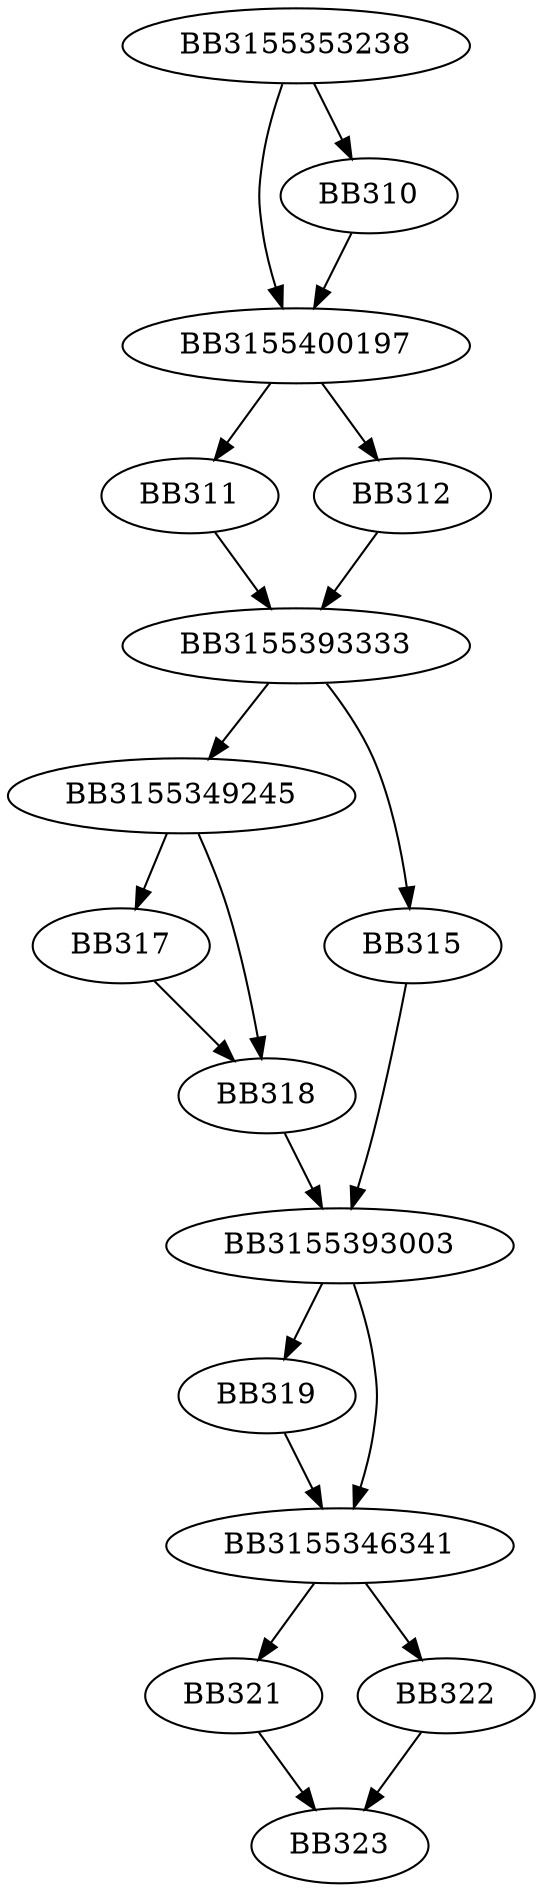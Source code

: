 digraph G{
	BB3155353238->BB3155400197;
	BB3155353238->BB310;
	BB310->BB3155400197;
	BB3155400197->BB311;
	BB3155400197->BB312;
	BB311->BB3155393333;
	BB312->BB3155393333;
	BB3155393333->BB3155349245;
	BB3155393333->BB315;
	BB315->BB3155393003;
	BB3155349245->BB317;
	BB3155349245->BB318;
	BB317->BB318;
	BB318->BB3155393003;
	BB3155393003->BB319;
	BB3155393003->BB3155346341;
	BB319->BB3155346341;
	BB3155346341->BB321;
	BB3155346341->BB322;
	BB321->BB323;
	BB322->BB323;
}
